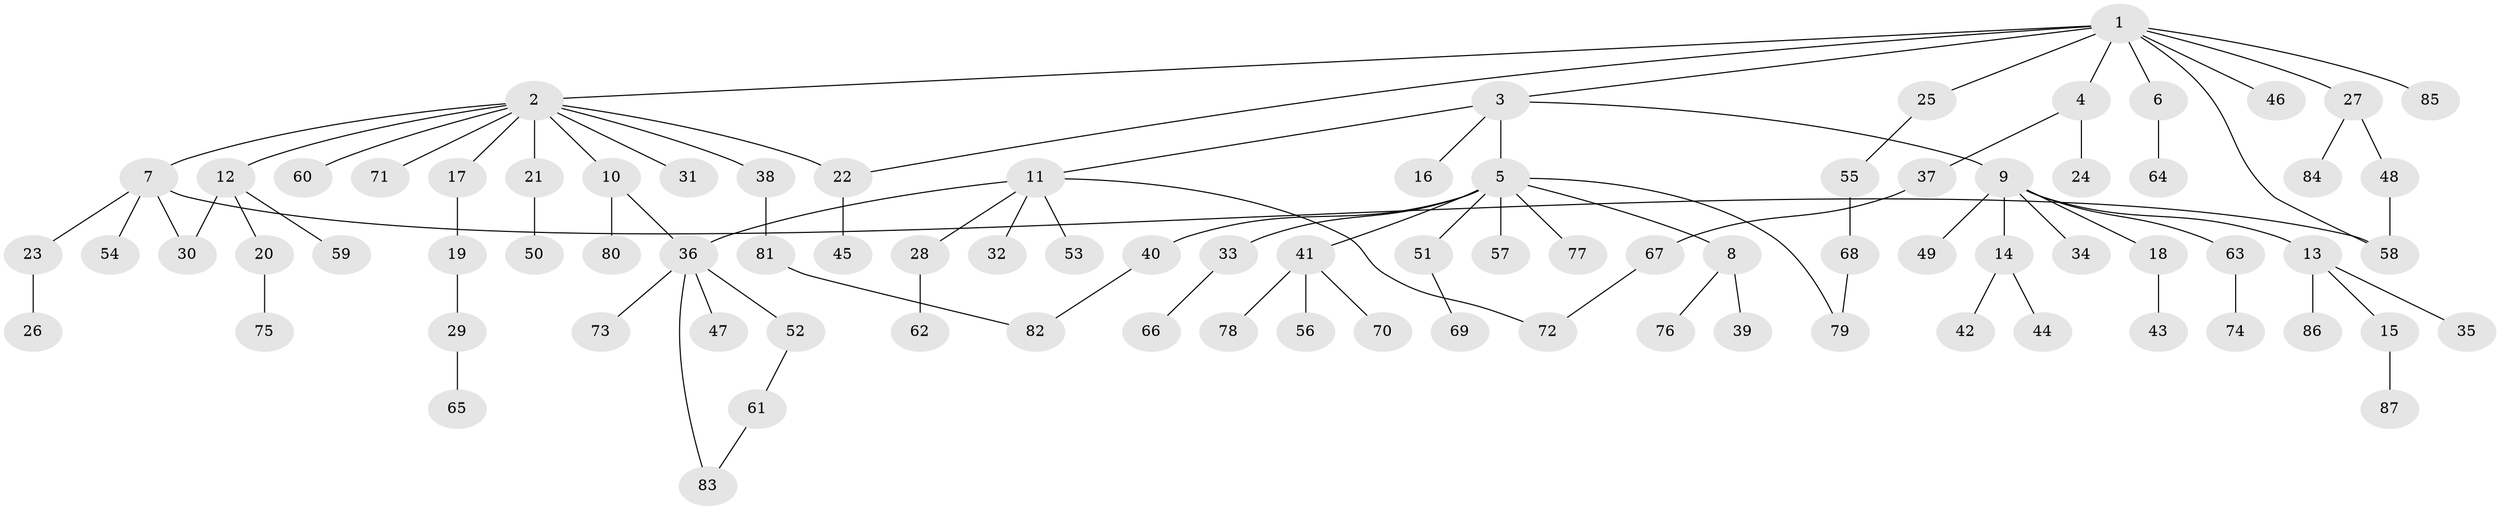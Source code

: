 // Generated by graph-tools (version 1.1) at 2025/11/02/27/25 16:11:12]
// undirected, 87 vertices, 95 edges
graph export_dot {
graph [start="1"]
  node [color=gray90,style=filled];
  1;
  2;
  3;
  4;
  5;
  6;
  7;
  8;
  9;
  10;
  11;
  12;
  13;
  14;
  15;
  16;
  17;
  18;
  19;
  20;
  21;
  22;
  23;
  24;
  25;
  26;
  27;
  28;
  29;
  30;
  31;
  32;
  33;
  34;
  35;
  36;
  37;
  38;
  39;
  40;
  41;
  42;
  43;
  44;
  45;
  46;
  47;
  48;
  49;
  50;
  51;
  52;
  53;
  54;
  55;
  56;
  57;
  58;
  59;
  60;
  61;
  62;
  63;
  64;
  65;
  66;
  67;
  68;
  69;
  70;
  71;
  72;
  73;
  74;
  75;
  76;
  77;
  78;
  79;
  80;
  81;
  82;
  83;
  84;
  85;
  86;
  87;
  1 -- 2;
  1 -- 3;
  1 -- 4;
  1 -- 6;
  1 -- 22;
  1 -- 25;
  1 -- 27;
  1 -- 46;
  1 -- 58;
  1 -- 85;
  2 -- 7;
  2 -- 10;
  2 -- 12;
  2 -- 17;
  2 -- 21;
  2 -- 22;
  2 -- 31;
  2 -- 38;
  2 -- 60;
  2 -- 71;
  3 -- 5;
  3 -- 9;
  3 -- 11;
  3 -- 16;
  4 -- 24;
  4 -- 37;
  5 -- 8;
  5 -- 33;
  5 -- 40;
  5 -- 41;
  5 -- 51;
  5 -- 57;
  5 -- 77;
  5 -- 79;
  6 -- 64;
  7 -- 23;
  7 -- 30;
  7 -- 54;
  7 -- 58;
  8 -- 39;
  8 -- 76;
  9 -- 13;
  9 -- 14;
  9 -- 18;
  9 -- 34;
  9 -- 49;
  9 -- 63;
  10 -- 36;
  10 -- 80;
  11 -- 28;
  11 -- 32;
  11 -- 36;
  11 -- 53;
  11 -- 72;
  12 -- 20;
  12 -- 30;
  12 -- 59;
  13 -- 15;
  13 -- 35;
  13 -- 86;
  14 -- 42;
  14 -- 44;
  15 -- 87;
  17 -- 19;
  18 -- 43;
  19 -- 29;
  20 -- 75;
  21 -- 50;
  22 -- 45;
  23 -- 26;
  25 -- 55;
  27 -- 48;
  27 -- 84;
  28 -- 62;
  29 -- 65;
  33 -- 66;
  36 -- 47;
  36 -- 52;
  36 -- 73;
  36 -- 83;
  37 -- 67;
  38 -- 81;
  40 -- 82;
  41 -- 56;
  41 -- 70;
  41 -- 78;
  48 -- 58;
  51 -- 69;
  52 -- 61;
  55 -- 68;
  61 -- 83;
  63 -- 74;
  67 -- 72;
  68 -- 79;
  81 -- 82;
}
